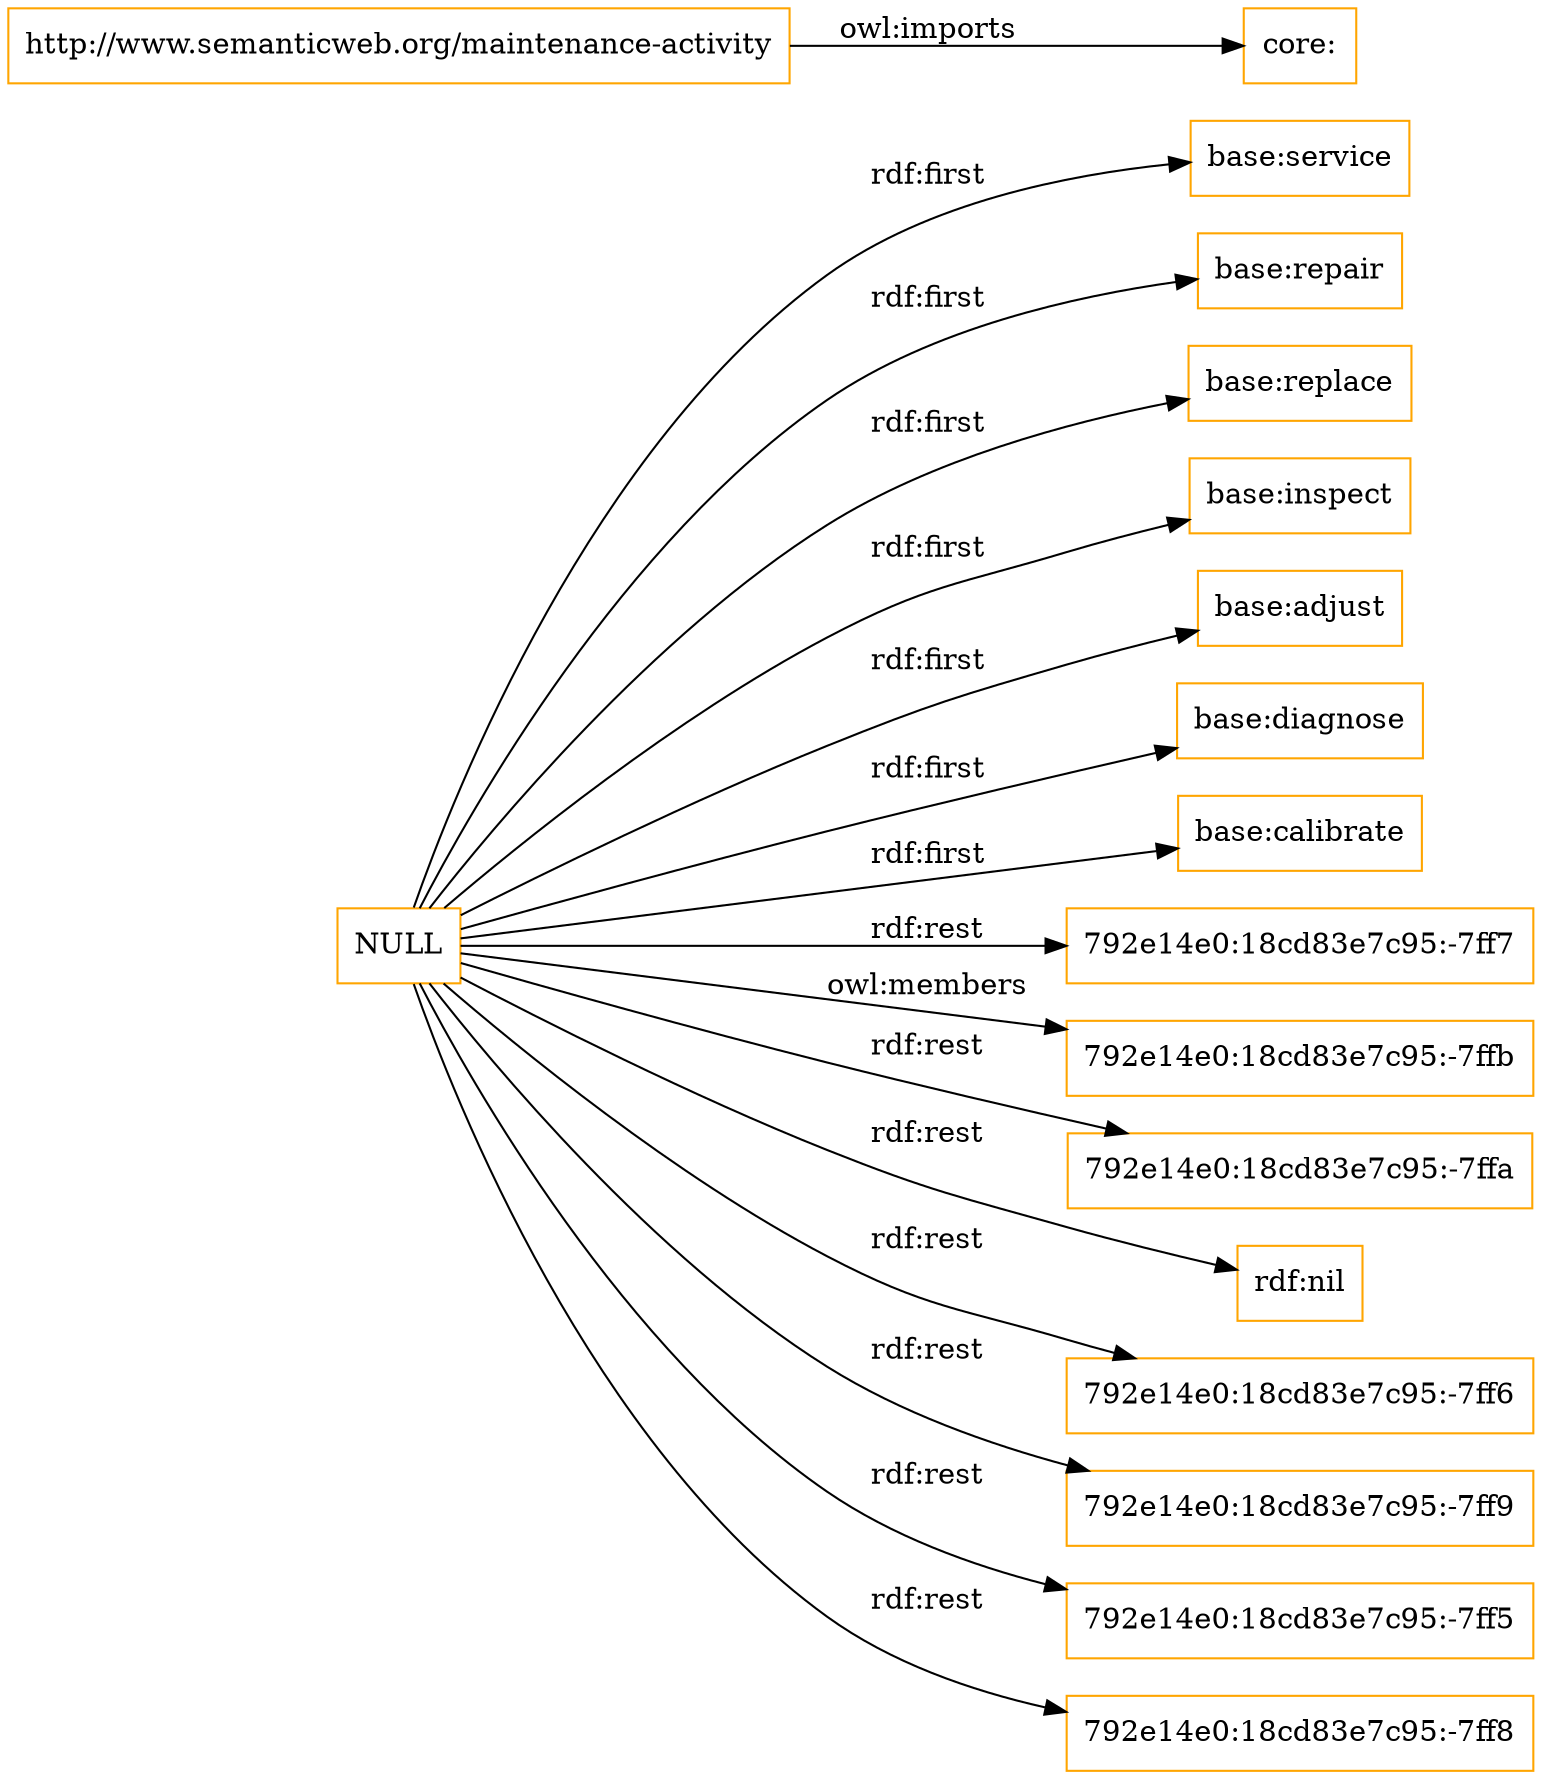 digraph ar2dtool_diagram { 
rankdir=LR;
size="1501"
node [shape = rectangle, color="orange"]; "base:service" "base:repair" "base:replace" "base:inspect" "base:adjust" "base:diagnose" "base:calibrate" ; /*classes style*/
	"http://www.semanticweb.org/maintenance-activity" -> "core:" [ label = "owl:imports" ];
	"NULL" -> "base:calibrate" [ label = "rdf:first" ];
	"NULL" -> "base:replace" [ label = "rdf:first" ];
	"NULL" -> "792e14e0:18cd83e7c95:-7ff7" [ label = "rdf:rest" ];
	"NULL" -> "base:adjust" [ label = "rdf:first" ];
	"NULL" -> "792e14e0:18cd83e7c95:-7ffb" [ label = "owl:members" ];
	"NULL" -> "792e14e0:18cd83e7c95:-7ffa" [ label = "rdf:rest" ];
	"NULL" -> "rdf:nil" [ label = "rdf:rest" ];
	"NULL" -> "792e14e0:18cd83e7c95:-7ff6" [ label = "rdf:rest" ];
	"NULL" -> "792e14e0:18cd83e7c95:-7ff9" [ label = "rdf:rest" ];
	"NULL" -> "base:service" [ label = "rdf:first" ];
	"NULL" -> "base:inspect" [ label = "rdf:first" ];
	"NULL" -> "base:repair" [ label = "rdf:first" ];
	"NULL" -> "base:diagnose" [ label = "rdf:first" ];
	"NULL" -> "792e14e0:18cd83e7c95:-7ff5" [ label = "rdf:rest" ];
	"NULL" -> "792e14e0:18cd83e7c95:-7ff8" [ label = "rdf:rest" ];

}
